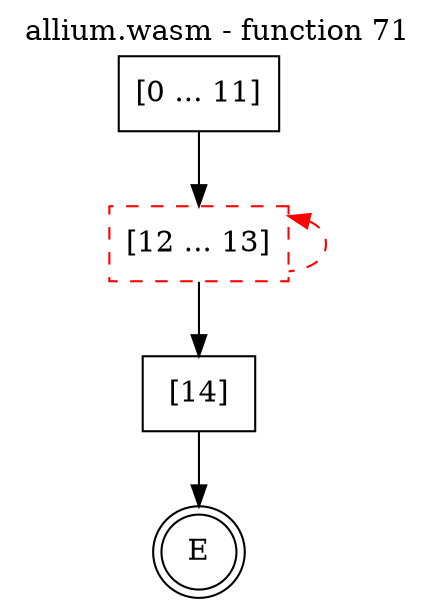 digraph finite_state_machine {
    label = "allium.wasm - function 71"
    labelloc =  t
    labelfontsize = 16
    labelfontcolor = black
    labelfontname = "Helvetica"
    node [shape = doublecircle]; E ;
    node [shape = box];
    node [shape=box, color=black, style=solid] 0[label="[0 ... 11]"]
    node [shape=box, color=red, style=dashed] 12[label="[12 ... 13]"]
    node [shape=box, color=black, style=solid] 14[label="[14]"]
    0 -> 12;
    12 -> 14;
    12 -> 12[style="dashed" color="red" dir=back];
    14 -> E;
}
